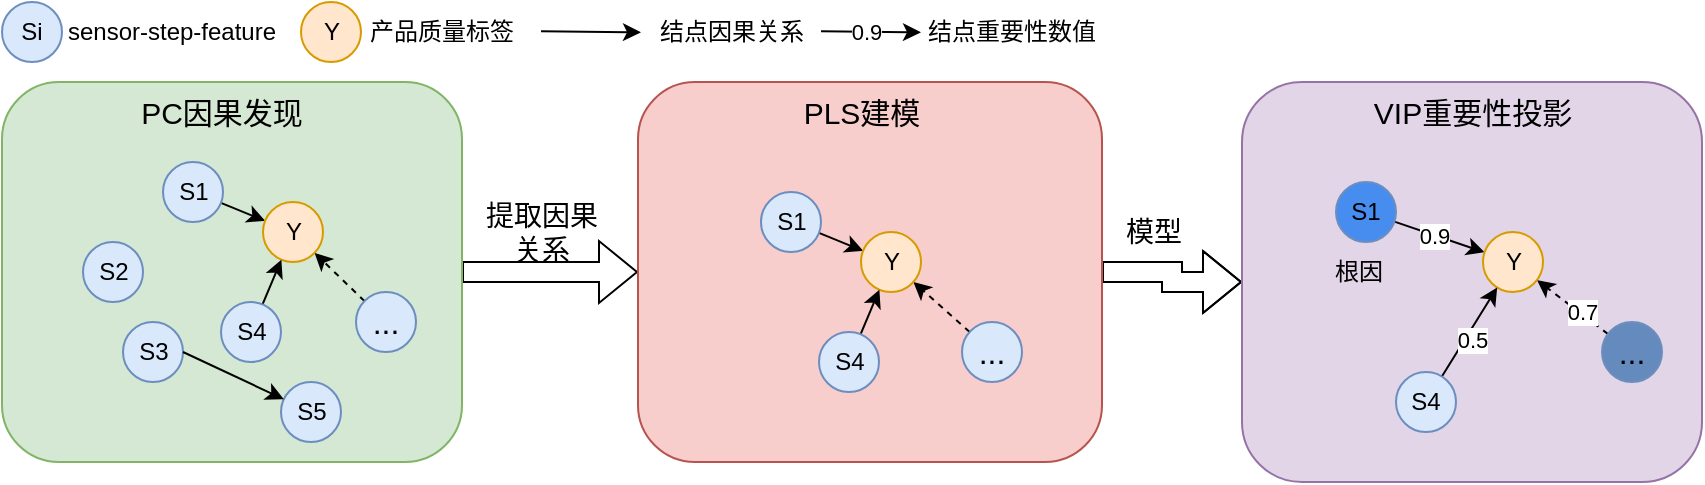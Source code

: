 <mxfile version="22.1.7" type="device">
  <diagram name="第 1 页" id="GxKXv7FpxYMDf4ebdnTe">
    <mxGraphModel dx="989" dy="517" grid="1" gridSize="10" guides="1" tooltips="1" connect="1" arrows="1" fold="1" page="1" pageScale="1" pageWidth="827" pageHeight="1169" math="0" shadow="0">
      <root>
        <mxCell id="0" />
        <mxCell id="1" parent="0" />
        <mxCell id="D5Hs0q8oHJH_CwKfoKgF-6" value="" style="edgeStyle=orthogonalEdgeStyle;rounded=0;orthogonalLoop=1;jettySize=auto;html=1;shape=flexArrow;" edge="1" parent="1" source="D5Hs0q8oHJH_CwKfoKgF-1" target="D5Hs0q8oHJH_CwKfoKgF-2">
          <mxGeometry relative="1" as="geometry" />
        </mxCell>
        <mxCell id="D5Hs0q8oHJH_CwKfoKgF-1" value="" style="rounded=1;whiteSpace=wrap;html=1;fillColor=#d5e8d4;strokeColor=#82b366;" vertex="1" parent="1">
          <mxGeometry x="130" y="180" width="230" height="190" as="geometry" />
        </mxCell>
        <mxCell id="D5Hs0q8oHJH_CwKfoKgF-15" value="" style="edgeStyle=orthogonalEdgeStyle;rounded=0;orthogonalLoop=1;jettySize=auto;html=1;shape=flexArrow;" edge="1" parent="1" source="D5Hs0q8oHJH_CwKfoKgF-2" target="D5Hs0q8oHJH_CwKfoKgF-14">
          <mxGeometry relative="1" as="geometry" />
        </mxCell>
        <mxCell id="D5Hs0q8oHJH_CwKfoKgF-2" value="&lt;br&gt;" style="rounded=1;whiteSpace=wrap;html=1;fillColor=#f8cecc;strokeColor=#b85450;" vertex="1" parent="1">
          <mxGeometry x="448" y="180" width="232" height="190" as="geometry" />
        </mxCell>
        <mxCell id="D5Hs0q8oHJH_CwKfoKgF-8" value="&lt;font style=&quot;font-size: 14px;&quot;&gt;提取因果&lt;br&gt;关系&lt;/font&gt;" style="text;html=1;strokeColor=none;fillColor=none;align=center;verticalAlign=middle;whiteSpace=wrap;rounded=0;" vertex="1" parent="1">
          <mxGeometry x="360" y="240" width="80" height="30" as="geometry" />
        </mxCell>
        <mxCell id="D5Hs0q8oHJH_CwKfoKgF-14" value="" style="rounded=1;whiteSpace=wrap;html=1;fillColor=#e1d5e7;strokeColor=#9673a6;" vertex="1" parent="1">
          <mxGeometry x="750" y="180" width="230" height="200" as="geometry" />
        </mxCell>
        <mxCell id="D5Hs0q8oHJH_CwKfoKgF-17" value="&lt;font style=&quot;font-size: 14px;&quot;&gt;模型&lt;/font&gt;" style="text;html=1;strokeColor=none;fillColor=none;align=center;verticalAlign=middle;whiteSpace=wrap;rounded=0;" vertex="1" parent="1">
          <mxGeometry x="670.5" y="240" width="70" height="30" as="geometry" />
        </mxCell>
        <mxCell id="D5Hs0q8oHJH_CwKfoKgF-18" value="S2" style="ellipse;whiteSpace=wrap;html=1;aspect=fixed;fillColor=#dae8fc;strokeColor=#6c8ebf;" vertex="1" parent="1">
          <mxGeometry x="170.5" y="260" width="30" height="30" as="geometry" />
        </mxCell>
        <mxCell id="D5Hs0q8oHJH_CwKfoKgF-27" value="" style="rounded=0;orthogonalLoop=1;jettySize=auto;html=1;" edge="1" parent="1" source="D5Hs0q8oHJH_CwKfoKgF-19" target="D5Hs0q8oHJH_CwKfoKgF-23">
          <mxGeometry relative="1" as="geometry" />
        </mxCell>
        <mxCell id="D5Hs0q8oHJH_CwKfoKgF-19" value="S1" style="ellipse;whiteSpace=wrap;html=1;aspect=fixed;fillColor=#dae8fc;strokeColor=#6c8ebf;" vertex="1" parent="1">
          <mxGeometry x="210.5" y="220" width="30" height="30" as="geometry" />
        </mxCell>
        <mxCell id="D5Hs0q8oHJH_CwKfoKgF-28" value="" style="rounded=0;orthogonalLoop=1;jettySize=auto;html=1;dashed=1;" edge="1" parent="1" source="D5Hs0q8oHJH_CwKfoKgF-20" target="D5Hs0q8oHJH_CwKfoKgF-23">
          <mxGeometry relative="1" as="geometry" />
        </mxCell>
        <mxCell id="D5Hs0q8oHJH_CwKfoKgF-20" value="&lt;font style=&quot;font-size: 16px;&quot;&gt;...&lt;/font&gt;" style="ellipse;whiteSpace=wrap;html=1;aspect=fixed;fillColor=#dae8fc;strokeColor=#6c8ebf;" vertex="1" parent="1">
          <mxGeometry x="307" y="285" width="30" height="30" as="geometry" />
        </mxCell>
        <mxCell id="D5Hs0q8oHJH_CwKfoKgF-21" value="S3" style="ellipse;whiteSpace=wrap;html=1;aspect=fixed;fillColor=#dae8fc;strokeColor=#6c8ebf;" vertex="1" parent="1">
          <mxGeometry x="190.5" y="300" width="30" height="30" as="geometry" />
        </mxCell>
        <mxCell id="D5Hs0q8oHJH_CwKfoKgF-22" value="S5" style="ellipse;whiteSpace=wrap;html=1;aspect=fixed;fillColor=#dae8fc;strokeColor=#6c8ebf;" vertex="1" parent="1">
          <mxGeometry x="269.5" y="330" width="30" height="30" as="geometry" />
        </mxCell>
        <mxCell id="D5Hs0q8oHJH_CwKfoKgF-23" value="Y" style="ellipse;whiteSpace=wrap;html=1;aspect=fixed;fillColor=#ffe6cc;strokeColor=#d79b00;" vertex="1" parent="1">
          <mxGeometry x="260.5" y="240" width="30" height="30" as="geometry" />
        </mxCell>
        <mxCell id="D5Hs0q8oHJH_CwKfoKgF-26" value="" style="rounded=0;orthogonalLoop=1;jettySize=auto;html=1;" edge="1" parent="1" source="D5Hs0q8oHJH_CwKfoKgF-24" target="D5Hs0q8oHJH_CwKfoKgF-23">
          <mxGeometry relative="1" as="geometry" />
        </mxCell>
        <mxCell id="D5Hs0q8oHJH_CwKfoKgF-24" value="S4" style="ellipse;whiteSpace=wrap;html=1;aspect=fixed;fillColor=#dae8fc;strokeColor=#6c8ebf;" vertex="1" parent="1">
          <mxGeometry x="239.5" y="290" width="30" height="30" as="geometry" />
        </mxCell>
        <mxCell id="D5Hs0q8oHJH_CwKfoKgF-31" value="" style="endArrow=classic;html=1;rounded=0;exitX=1;exitY=0.5;exitDx=0;exitDy=0;" edge="1" parent="1" source="D5Hs0q8oHJH_CwKfoKgF-21" target="D5Hs0q8oHJH_CwKfoKgF-22">
          <mxGeometry width="50" height="50" relative="1" as="geometry">
            <mxPoint x="220.5" y="330" as="sourcePoint" />
            <mxPoint x="270.5" y="280" as="targetPoint" />
          </mxGeometry>
        </mxCell>
        <mxCell id="D5Hs0q8oHJH_CwKfoKgF-35" value="" style="rounded=0;orthogonalLoop=1;jettySize=auto;html=1;" edge="1" parent="1" source="D5Hs0q8oHJH_CwKfoKgF-36" target="D5Hs0q8oHJH_CwKfoKgF-41">
          <mxGeometry relative="1" as="geometry" />
        </mxCell>
        <mxCell id="D5Hs0q8oHJH_CwKfoKgF-36" value="S1" style="ellipse;whiteSpace=wrap;html=1;aspect=fixed;fillColor=#dae8fc;strokeColor=#6c8ebf;" vertex="1" parent="1">
          <mxGeometry x="509.5" y="235" width="30" height="30" as="geometry" />
        </mxCell>
        <mxCell id="D5Hs0q8oHJH_CwKfoKgF-37" value="" style="rounded=0;orthogonalLoop=1;jettySize=auto;html=1;dashed=1;" edge="1" parent="1" source="D5Hs0q8oHJH_CwKfoKgF-38" target="D5Hs0q8oHJH_CwKfoKgF-41">
          <mxGeometry relative="1" as="geometry" />
        </mxCell>
        <mxCell id="D5Hs0q8oHJH_CwKfoKgF-38" value="&lt;font style=&quot;font-size: 16px;&quot;&gt;...&lt;/font&gt;" style="ellipse;whiteSpace=wrap;html=1;aspect=fixed;fillColor=#dae8fc;strokeColor=#6c8ebf;" vertex="1" parent="1">
          <mxGeometry x="610" y="300" width="30" height="30" as="geometry" />
        </mxCell>
        <mxCell id="D5Hs0q8oHJH_CwKfoKgF-41" value="Y" style="ellipse;whiteSpace=wrap;html=1;aspect=fixed;fillColor=#ffe6cc;strokeColor=#d79b00;" vertex="1" parent="1">
          <mxGeometry x="559.5" y="255" width="30" height="30" as="geometry" />
        </mxCell>
        <mxCell id="D5Hs0q8oHJH_CwKfoKgF-42" value="" style="rounded=0;orthogonalLoop=1;jettySize=auto;html=1;" edge="1" parent="1" source="D5Hs0q8oHJH_CwKfoKgF-43" target="D5Hs0q8oHJH_CwKfoKgF-41">
          <mxGeometry relative="1" as="geometry" />
        </mxCell>
        <mxCell id="D5Hs0q8oHJH_CwKfoKgF-43" value="S4" style="ellipse;whiteSpace=wrap;html=1;aspect=fixed;fillColor=#dae8fc;strokeColor=#6c8ebf;" vertex="1" parent="1">
          <mxGeometry x="538.5" y="305" width="30" height="30" as="geometry" />
        </mxCell>
        <mxCell id="D5Hs0q8oHJH_CwKfoKgF-46" value="" style="rounded=0;orthogonalLoop=1;jettySize=auto;html=1;" edge="1" parent="1" source="D5Hs0q8oHJH_CwKfoKgF-47" target="D5Hs0q8oHJH_CwKfoKgF-52">
          <mxGeometry relative="1" as="geometry" />
        </mxCell>
        <mxCell id="D5Hs0q8oHJH_CwKfoKgF-56" value="0.9" style="edgeLabel;html=1;align=center;verticalAlign=middle;resizable=0;points=[];" vertex="1" connectable="0" parent="D5Hs0q8oHJH_CwKfoKgF-46">
          <mxGeometry x="-0.112" relative="1" as="geometry">
            <mxPoint as="offset" />
          </mxGeometry>
        </mxCell>
        <mxCell id="D5Hs0q8oHJH_CwKfoKgF-47" value="S1" style="ellipse;whiteSpace=wrap;html=1;aspect=fixed;fillColor=#478df0;strokeColor=#6c8ebf;" vertex="1" parent="1">
          <mxGeometry x="797" y="230" width="30" height="30" as="geometry" />
        </mxCell>
        <mxCell id="D5Hs0q8oHJH_CwKfoKgF-48" value="" style="rounded=0;orthogonalLoop=1;jettySize=auto;html=1;dashed=1;" edge="1" parent="1" source="D5Hs0q8oHJH_CwKfoKgF-49" target="D5Hs0q8oHJH_CwKfoKgF-52">
          <mxGeometry relative="1" as="geometry" />
        </mxCell>
        <mxCell id="D5Hs0q8oHJH_CwKfoKgF-58" value="0.7" style="edgeLabel;html=1;align=center;verticalAlign=middle;resizable=0;points=[];" vertex="1" connectable="0" parent="D5Hs0q8oHJH_CwKfoKgF-48">
          <mxGeometry x="-0.229" y="-1" relative="1" as="geometry">
            <mxPoint as="offset" />
          </mxGeometry>
        </mxCell>
        <mxCell id="D5Hs0q8oHJH_CwKfoKgF-49" value="&lt;font style=&quot;font-size: 16px;&quot;&gt;...&lt;/font&gt;" style="ellipse;whiteSpace=wrap;html=1;aspect=fixed;fillColor=#658abd;strokeColor=#6c8ebf;" vertex="1" parent="1">
          <mxGeometry x="930" y="300" width="30" height="30" as="geometry" />
        </mxCell>
        <mxCell id="D5Hs0q8oHJH_CwKfoKgF-52" value="Y" style="ellipse;whiteSpace=wrap;html=1;aspect=fixed;fillColor=#ffe6cc;strokeColor=#d79b00;" vertex="1" parent="1">
          <mxGeometry x="870.5" y="255" width="30" height="30" as="geometry" />
        </mxCell>
        <mxCell id="D5Hs0q8oHJH_CwKfoKgF-53" value="" style="rounded=0;orthogonalLoop=1;jettySize=auto;html=1;" edge="1" parent="1" source="D5Hs0q8oHJH_CwKfoKgF-54" target="D5Hs0q8oHJH_CwKfoKgF-52">
          <mxGeometry relative="1" as="geometry" />
        </mxCell>
        <mxCell id="D5Hs0q8oHJH_CwKfoKgF-57" value="0.5" style="edgeLabel;html=1;align=center;verticalAlign=middle;resizable=0;points=[];" vertex="1" connectable="0" parent="D5Hs0q8oHJH_CwKfoKgF-53">
          <mxGeometry x="-0.079" y="-3" relative="1" as="geometry">
            <mxPoint as="offset" />
          </mxGeometry>
        </mxCell>
        <mxCell id="D5Hs0q8oHJH_CwKfoKgF-54" value="S4" style="ellipse;whiteSpace=wrap;html=1;aspect=fixed;fillColor=#dae8fc;strokeColor=#6c8ebf;" vertex="1" parent="1">
          <mxGeometry x="827" y="325" width="30" height="30" as="geometry" />
        </mxCell>
        <mxCell id="D5Hs0q8oHJH_CwKfoKgF-62" value="根因" style="text;html=1;align=center;verticalAlign=middle;resizable=0;points=[];autosize=1;strokeColor=none;fillColor=none;" vertex="1" parent="1">
          <mxGeometry x="783" y="260" width="50" height="30" as="geometry" />
        </mxCell>
        <mxCell id="D5Hs0q8oHJH_CwKfoKgF-64" value="&lt;font style=&quot;font-size: 15px;&quot;&gt;PC因果发现&lt;/font&gt;" style="text;html=1;strokeColor=none;fillColor=none;align=center;verticalAlign=middle;whiteSpace=wrap;rounded=0;" vertex="1" parent="1">
          <mxGeometry x="180" y="180" width="119.5" height="30" as="geometry" />
        </mxCell>
        <mxCell id="D5Hs0q8oHJH_CwKfoKgF-65" value="&lt;font style=&quot;font-size: 15px;&quot;&gt;PLS建模&lt;/font&gt;" style="text;html=1;strokeColor=none;fillColor=none;align=center;verticalAlign=middle;whiteSpace=wrap;rounded=0;" vertex="1" parent="1">
          <mxGeometry x="510" y="180" width="100" height="30" as="geometry" />
        </mxCell>
        <mxCell id="D5Hs0q8oHJH_CwKfoKgF-66" value="&lt;font style=&quot;font-size: 15px;&quot;&gt;VIP重要性投影&lt;/font&gt;" style="text;html=1;strokeColor=none;fillColor=none;align=center;verticalAlign=middle;whiteSpace=wrap;rounded=0;" vertex="1" parent="1">
          <mxGeometry x="813.5" y="180" width="103" height="30" as="geometry" />
        </mxCell>
        <mxCell id="D5Hs0q8oHJH_CwKfoKgF-67" value="Si" style="ellipse;whiteSpace=wrap;html=1;aspect=fixed;fillColor=#dae8fc;strokeColor=#6c8ebf;" vertex="1" parent="1">
          <mxGeometry x="130" y="140" width="30" height="30" as="geometry" />
        </mxCell>
        <mxCell id="D5Hs0q8oHJH_CwKfoKgF-68" value="sensor-step-feature" style="text;html=1;strokeColor=none;fillColor=none;align=center;verticalAlign=middle;whiteSpace=wrap;rounded=0;" vertex="1" parent="1">
          <mxGeometry x="160.25" y="140" width="109.5" height="30" as="geometry" />
        </mxCell>
        <mxCell id="D5Hs0q8oHJH_CwKfoKgF-69" value="Y" style="ellipse;whiteSpace=wrap;html=1;aspect=fixed;fillColor=#ffe6cc;strokeColor=#d79b00;" vertex="1" parent="1">
          <mxGeometry x="279.5" y="140" width="30" height="30" as="geometry" />
        </mxCell>
        <mxCell id="D5Hs0q8oHJH_CwKfoKgF-70" value="产品质量标签" style="text;html=1;strokeColor=none;fillColor=none;align=center;verticalAlign=middle;whiteSpace=wrap;rounded=0;" vertex="1" parent="1">
          <mxGeometry x="311.5" y="140" width="76" height="30" as="geometry" />
        </mxCell>
        <mxCell id="D5Hs0q8oHJH_CwKfoKgF-71" value="" style="rounded=0;orthogonalLoop=1;jettySize=auto;html=1;" edge="1" parent="1">
          <mxGeometry relative="1" as="geometry">
            <mxPoint x="539.5" y="154.66" as="sourcePoint" />
            <mxPoint x="589.5" y="155.16" as="targetPoint" />
          </mxGeometry>
        </mxCell>
        <mxCell id="D5Hs0q8oHJH_CwKfoKgF-72" value="0.9" style="edgeLabel;html=1;align=center;verticalAlign=middle;resizable=0;points=[];" vertex="1" connectable="0" parent="D5Hs0q8oHJH_CwKfoKgF-71">
          <mxGeometry x="-0.112" relative="1" as="geometry">
            <mxPoint as="offset" />
          </mxGeometry>
        </mxCell>
        <mxCell id="D5Hs0q8oHJH_CwKfoKgF-73" value="结点重要性数值" style="text;html=1;strokeColor=none;fillColor=none;align=center;verticalAlign=middle;whiteSpace=wrap;rounded=0;" vertex="1" parent="1">
          <mxGeometry x="590" y="140" width="90" height="30" as="geometry" />
        </mxCell>
        <mxCell id="D5Hs0q8oHJH_CwKfoKgF-74" value="" style="rounded=0;orthogonalLoop=1;jettySize=auto;html=1;" edge="1" parent="1">
          <mxGeometry relative="1" as="geometry">
            <mxPoint x="399.5" y="154.66" as="sourcePoint" />
            <mxPoint x="449.5" y="155.16" as="targetPoint" />
          </mxGeometry>
        </mxCell>
        <mxCell id="D5Hs0q8oHJH_CwKfoKgF-76" value="结点因果关系" style="text;html=1;strokeColor=none;fillColor=none;align=center;verticalAlign=middle;whiteSpace=wrap;rounded=0;" vertex="1" parent="1">
          <mxGeometry x="450" y="140" width="90" height="30" as="geometry" />
        </mxCell>
      </root>
    </mxGraphModel>
  </diagram>
</mxfile>
